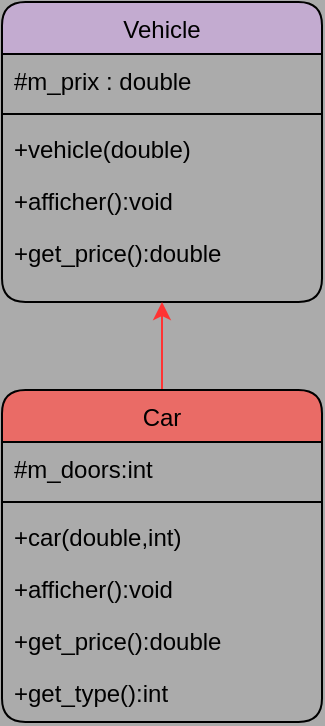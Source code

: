 <mxfile version="20.8.16" type="device"><diagram id="C5RBs43oDa-KdzZeNtuy" name="Page-1"><mxGraphModel dx="1434" dy="844" grid="0" gridSize="10" guides="1" tooltips="1" connect="1" arrows="1" fold="1" page="1" pageScale="1" pageWidth="827" pageHeight="1169" background="#ABABAB" math="0" shadow="0"><root><mxCell id="WIyWlLk6GJQsqaUBKTNV-0"/><mxCell id="WIyWlLk6GJQsqaUBKTNV-1" parent="WIyWlLk6GJQsqaUBKTNV-0"/><mxCell id="zkfFHV4jXpPFQw0GAbJ--17" value="Vehicle" style="swimlane;fontStyle=0;align=center;verticalAlign=top;childLayout=stackLayout;horizontal=1;startSize=26;horizontalStack=0;resizeParent=1;resizeLast=0;collapsible=1;marginBottom=0;rounded=1;shadow=0;strokeWidth=1;fillColor=#C3ABD0;" parent="WIyWlLk6GJQsqaUBKTNV-1" vertex="1"><mxGeometry x="69" y="340" width="160" height="150" as="geometry"><mxRectangle x="550" y="140" width="160" height="26" as="alternateBounds"/></mxGeometry></mxCell><mxCell id="zkfFHV4jXpPFQw0GAbJ--18" value="#m_prix : double" style="text;align=left;verticalAlign=top;spacingLeft=4;spacingRight=4;overflow=hidden;rotatable=0;points=[[0,0.5],[1,0.5]];portConstraint=eastwest;" parent="zkfFHV4jXpPFQw0GAbJ--17" vertex="1"><mxGeometry y="26" width="160" height="26" as="geometry"/></mxCell><mxCell id="zkfFHV4jXpPFQw0GAbJ--23" value="" style="line;html=1;strokeWidth=1;align=left;verticalAlign=middle;spacingTop=-1;spacingLeft=3;spacingRight=3;rotatable=0;labelPosition=right;points=[];portConstraint=eastwest;" parent="zkfFHV4jXpPFQw0GAbJ--17" vertex="1"><mxGeometry y="52" width="160" height="8" as="geometry"/></mxCell><mxCell id="zkfFHV4jXpPFQw0GAbJ--24" value="+vehicle(double)" style="text;align=left;verticalAlign=top;spacingLeft=4;spacingRight=4;overflow=hidden;rotatable=0;points=[[0,0.5],[1,0.5]];portConstraint=eastwest;" parent="zkfFHV4jXpPFQw0GAbJ--17" vertex="1"><mxGeometry y="60" width="160" height="26" as="geometry"/></mxCell><mxCell id="zkfFHV4jXpPFQw0GAbJ--25" value="+afficher():void" style="text;align=left;verticalAlign=top;spacingLeft=4;spacingRight=4;overflow=hidden;rotatable=0;points=[[0,0.5],[1,0.5]];portConstraint=eastwest;" parent="zkfFHV4jXpPFQw0GAbJ--17" vertex="1"><mxGeometry y="86" width="160" height="26" as="geometry"/></mxCell><mxCell id="KgVVFu1de-ZaQo78fMy6-0" value="+get_price():double" style="text;align=left;verticalAlign=top;spacingLeft=4;spacingRight=4;overflow=hidden;rotatable=0;points=[[0,0.5],[1,0.5]];portConstraint=eastwest;" vertex="1" parent="zkfFHV4jXpPFQw0GAbJ--17"><mxGeometry y="112" width="160" height="26" as="geometry"/></mxCell><mxCell id="KgVVFu1de-ZaQo78fMy6-12" style="edgeStyle=orthogonalEdgeStyle;rounded=1;orthogonalLoop=1;jettySize=auto;html=1;entryX=0.5;entryY=1;entryDx=0;entryDy=0;strokeColor=#FF3333;" edge="1" parent="WIyWlLk6GJQsqaUBKTNV-1" source="KgVVFu1de-ZaQo78fMy6-3" target="zkfFHV4jXpPFQw0GAbJ--17"><mxGeometry relative="1" as="geometry"/></mxCell><mxCell id="KgVVFu1de-ZaQo78fMy6-3" value="Car" style="swimlane;fontStyle=0;align=center;verticalAlign=top;childLayout=stackLayout;horizontal=1;startSize=26;horizontalStack=0;resizeParent=1;resizeLast=0;collapsible=1;marginBottom=0;rounded=1;shadow=0;strokeWidth=1;fillColor=#EA6B66;" vertex="1" parent="WIyWlLk6GJQsqaUBKTNV-1"><mxGeometry x="69" y="534" width="160" height="166" as="geometry"><mxRectangle x="550" y="140" width="160" height="26" as="alternateBounds"/></mxGeometry></mxCell><mxCell id="KgVVFu1de-ZaQo78fMy6-4" value="#m_doors:int" style="text;align=left;verticalAlign=top;spacingLeft=4;spacingRight=4;overflow=hidden;rotatable=0;points=[[0,0.5],[1,0.5]];portConstraint=eastwest;" vertex="1" parent="KgVVFu1de-ZaQo78fMy6-3"><mxGeometry y="26" width="160" height="26" as="geometry"/></mxCell><mxCell id="KgVVFu1de-ZaQo78fMy6-5" value="" style="line;html=1;strokeWidth=1;align=left;verticalAlign=middle;spacingTop=-1;spacingLeft=3;spacingRight=3;rotatable=0;labelPosition=right;points=[];portConstraint=eastwest;" vertex="1" parent="KgVVFu1de-ZaQo78fMy6-3"><mxGeometry y="52" width="160" height="8" as="geometry"/></mxCell><mxCell id="KgVVFu1de-ZaQo78fMy6-6" value="+car(double,int)" style="text;align=left;verticalAlign=top;spacingLeft=4;spacingRight=4;overflow=hidden;rotatable=0;points=[[0,0.5],[1,0.5]];portConstraint=eastwest;" vertex="1" parent="KgVVFu1de-ZaQo78fMy6-3"><mxGeometry y="60" width="160" height="26" as="geometry"/></mxCell><mxCell id="KgVVFu1de-ZaQo78fMy6-7" value="+afficher():void" style="text;align=left;verticalAlign=top;spacingLeft=4;spacingRight=4;overflow=hidden;rotatable=0;points=[[0,0.5],[1,0.5]];portConstraint=eastwest;" vertex="1" parent="KgVVFu1de-ZaQo78fMy6-3"><mxGeometry y="86" width="160" height="26" as="geometry"/></mxCell><mxCell id="KgVVFu1de-ZaQo78fMy6-8" value="+get_price():double" style="text;align=left;verticalAlign=top;spacingLeft=4;spacingRight=4;overflow=hidden;rotatable=0;points=[[0,0.5],[1,0.5]];portConstraint=eastwest;" vertex="1" parent="KgVVFu1de-ZaQo78fMy6-3"><mxGeometry y="112" width="160" height="26" as="geometry"/></mxCell><mxCell id="KgVVFu1de-ZaQo78fMy6-9" value="+get_type():int" style="text;align=left;verticalAlign=top;spacingLeft=4;spacingRight=4;overflow=hidden;rotatable=0;points=[[0,0.5],[1,0.5]];portConstraint=eastwest;" vertex="1" parent="KgVVFu1de-ZaQo78fMy6-3"><mxGeometry y="138" width="160" height="26" as="geometry"/></mxCell></root></mxGraphModel></diagram></mxfile>